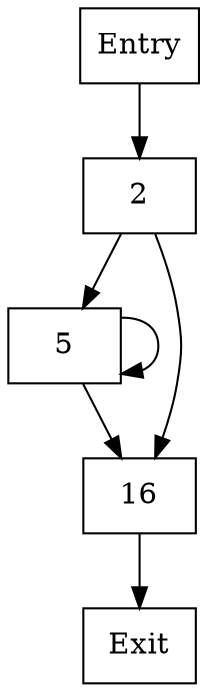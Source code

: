 digraph "CFG" {
  node[shape=box];
  "Entry" -> "2"
  "2" -> "5"
  "2" -> "16"
  "5" -> "5"
  "5" -> "16"
  "16" -> "Exit"
}
